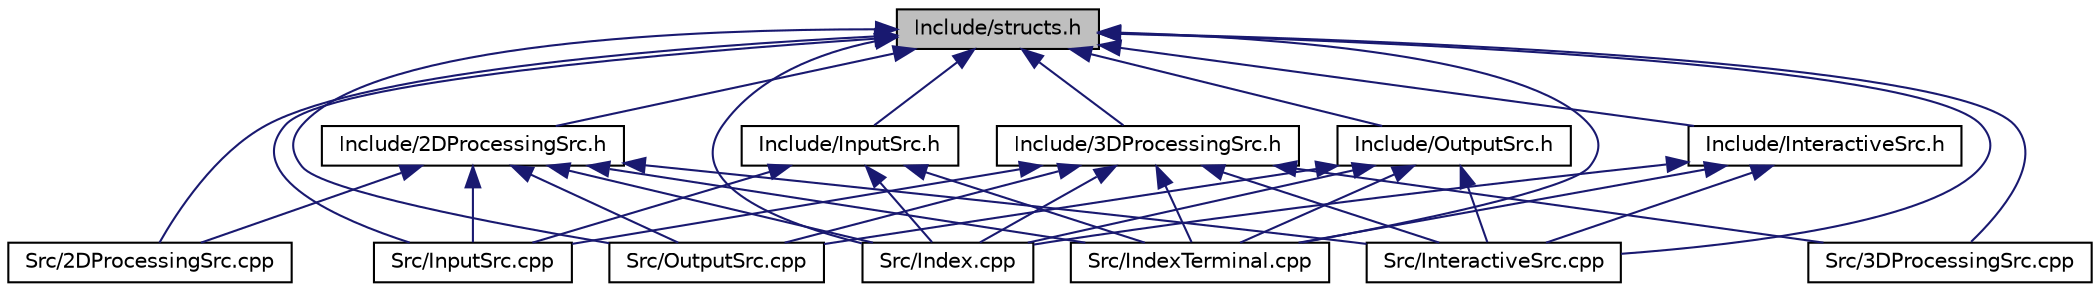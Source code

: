 digraph "Include/structs.h"
{
  edge [fontname="Helvetica",fontsize="10",labelfontname="Helvetica",labelfontsize="10"];
  node [fontname="Helvetica",fontsize="10",shape=record];
  Node1 [label="Include/structs.h",height=0.2,width=0.4,color="black", fillcolor="grey75", style="filled", fontcolor="black"];
  Node1 -> Node2 [dir="back",color="midnightblue",fontsize="10",style="solid"];
  Node2 [label="Include/2DProcessingSrc.h",height=0.2,width=0.4,color="black", fillcolor="white", style="filled",URL="$2DProcessingSrc_8h.html"];
  Node2 -> Node3 [dir="back",color="midnightblue",fontsize="10",style="solid"];
  Node3 [label="Src/2DProcessingSrc.cpp",height=0.2,width=0.4,color="black", fillcolor="white", style="filled",URL="$2DProcessingSrc_8cpp.html"];
  Node2 -> Node4 [dir="back",color="midnightblue",fontsize="10",style="solid"];
  Node4 [label="Src/Index.cpp",height=0.2,width=0.4,color="black", fillcolor="white", style="filled",URL="$Index_8cpp.html"];
  Node2 -> Node5 [dir="back",color="midnightblue",fontsize="10",style="solid"];
  Node5 [label="Src/IndexTerminal.cpp",height=0.2,width=0.4,color="black", fillcolor="white", style="filled",URL="$IndexTerminal_8cpp.html"];
  Node2 -> Node6 [dir="back",color="midnightblue",fontsize="10",style="solid"];
  Node6 [label="Src/InputSrc.cpp",height=0.2,width=0.4,color="black", fillcolor="white", style="filled",URL="$InputSrc_8cpp.html"];
  Node2 -> Node7 [dir="back",color="midnightblue",fontsize="10",style="solid"];
  Node7 [label="Src/InteractiveSrc.cpp",height=0.2,width=0.4,color="black", fillcolor="white", style="filled",URL="$InteractiveSrc_8cpp.html"];
  Node2 -> Node8 [dir="back",color="midnightblue",fontsize="10",style="solid"];
  Node8 [label="Src/OutputSrc.cpp",height=0.2,width=0.4,color="black", fillcolor="white", style="filled",URL="$OutputSrc_8cpp.html"];
  Node1 -> Node3 [dir="back",color="midnightblue",fontsize="10",style="solid"];
  Node1 -> Node9 [dir="back",color="midnightblue",fontsize="10",style="solid"];
  Node9 [label="Include/3DProcessingSrc.h",height=0.2,width=0.4,color="black", fillcolor="white", style="filled",URL="$3DProcessingSrc_8h.html"];
  Node9 -> Node10 [dir="back",color="midnightblue",fontsize="10",style="solid"];
  Node10 [label="Src/3DProcessingSrc.cpp",height=0.2,width=0.4,color="black", fillcolor="white", style="filled",URL="$3DProcessingSrc_8cpp.html"];
  Node9 -> Node4 [dir="back",color="midnightblue",fontsize="10",style="solid"];
  Node9 -> Node5 [dir="back",color="midnightblue",fontsize="10",style="solid"];
  Node9 -> Node6 [dir="back",color="midnightblue",fontsize="10",style="solid"];
  Node9 -> Node7 [dir="back",color="midnightblue",fontsize="10",style="solid"];
  Node9 -> Node8 [dir="back",color="midnightblue",fontsize="10",style="solid"];
  Node1 -> Node10 [dir="back",color="midnightblue",fontsize="10",style="solid"];
  Node1 -> Node4 [dir="back",color="midnightblue",fontsize="10",style="solid"];
  Node1 -> Node11 [dir="back",color="midnightblue",fontsize="10",style="solid"];
  Node11 [label="Include/InputSrc.h",height=0.2,width=0.4,color="black", fillcolor="white", style="filled",URL="$InputSrc_8h.html"];
  Node11 -> Node4 [dir="back",color="midnightblue",fontsize="10",style="solid"];
  Node11 -> Node5 [dir="back",color="midnightblue",fontsize="10",style="solid"];
  Node11 -> Node6 [dir="back",color="midnightblue",fontsize="10",style="solid"];
  Node1 -> Node12 [dir="back",color="midnightblue",fontsize="10",style="solid"];
  Node12 [label="Include/OutputSrc.h",height=0.2,width=0.4,color="black", fillcolor="white", style="filled",URL="$OutputSrc_8h.html"];
  Node12 -> Node4 [dir="back",color="midnightblue",fontsize="10",style="solid"];
  Node12 -> Node5 [dir="back",color="midnightblue",fontsize="10",style="solid"];
  Node12 -> Node7 [dir="back",color="midnightblue",fontsize="10",style="solid"];
  Node12 -> Node8 [dir="back",color="midnightblue",fontsize="10",style="solid"];
  Node1 -> Node13 [dir="back",color="midnightblue",fontsize="10",style="solid"];
  Node13 [label="Include/InteractiveSrc.h",height=0.2,width=0.4,color="black", fillcolor="white", style="filled",URL="$InteractiveSrc_8h.html"];
  Node13 -> Node4 [dir="back",color="midnightblue",fontsize="10",style="solid"];
  Node13 -> Node5 [dir="back",color="midnightblue",fontsize="10",style="solid"];
  Node13 -> Node7 [dir="back",color="midnightblue",fontsize="10",style="solid"];
  Node1 -> Node5 [dir="back",color="midnightblue",fontsize="10",style="solid"];
  Node1 -> Node6 [dir="back",color="midnightblue",fontsize="10",style="solid"];
  Node1 -> Node7 [dir="back",color="midnightblue",fontsize="10",style="solid"];
  Node1 -> Node8 [dir="back",color="midnightblue",fontsize="10",style="solid"];
}
